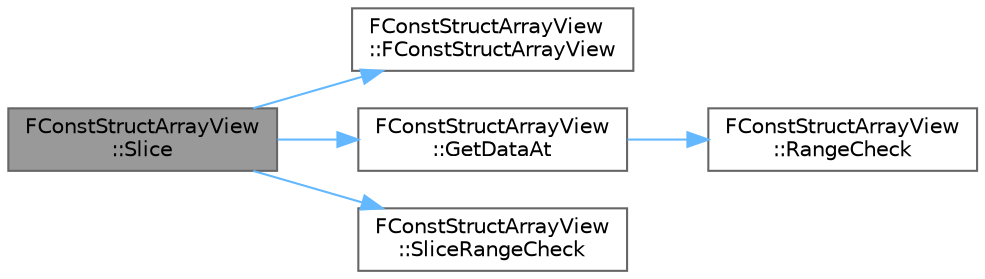digraph "FConstStructArrayView::Slice"
{
 // INTERACTIVE_SVG=YES
 // LATEX_PDF_SIZE
  bgcolor="transparent";
  edge [fontname=Helvetica,fontsize=10,labelfontname=Helvetica,labelfontsize=10];
  node [fontname=Helvetica,fontsize=10,shape=box,height=0.2,width=0.4];
  rankdir="LR";
  Node1 [id="Node000001",label="FConstStructArrayView\l::Slice",height=0.2,width=0.4,color="gray40", fillcolor="grey60", style="filled", fontcolor="black",tooltip="Returns a sliced view This is similar to Mid(), but with a narrow contract, i.e."];
  Node1 -> Node2 [id="edge1_Node000001_Node000002",color="steelblue1",style="solid",tooltip=" "];
  Node2 [id="Node000002",label="FConstStructArrayView\l::FConstStructArrayView",height=0.2,width=0.4,color="grey40", fillcolor="white", style="filled",URL="$d5/d8f/structFConstStructArrayView.html#a03898f02c52b64943a564d42590c0748",tooltip=" "];
  Node1 -> Node3 [id="edge2_Node000001_Node000003",color="steelblue1",style="solid",tooltip=" "];
  Node3 [id="Node000003",label="FConstStructArrayView\l::GetDataAt",height=0.2,width=0.4,color="grey40", fillcolor="white", style="filled",URL="$d5/d8f/structFConstStructArrayView.html#a951712c420c15314693d5eba7507f6ad",tooltip="Helper function for returning a pointer to an element in the array."];
  Node3 -> Node4 [id="edge3_Node000003_Node000004",color="steelblue1",style="solid",tooltip=" "];
  Node4 [id="Node000004",label="FConstStructArrayView\l::RangeCheck",height=0.2,width=0.4,color="grey40", fillcolor="white", style="filled",URL="$d5/d8f/structFConstStructArrayView.html#a86d63f1ac64fb5acbd18a934701e8e7d",tooltip="Checks if index is in array range."];
  Node1 -> Node5 [id="edge4_Node000001_Node000005",color="steelblue1",style="solid",tooltip=" "];
  Node5 [id="Node000005",label="FConstStructArrayView\l::SliceRangeCheck",height=0.2,width=0.4,color="grey40", fillcolor="white", style="filled",URL="$d5/d8f/structFConstStructArrayView.html#af24128f4b6e0a80acb87b109bfffd4b6",tooltip="Checks if a slice range [Index, Index+InNum) is in array range."];
}
